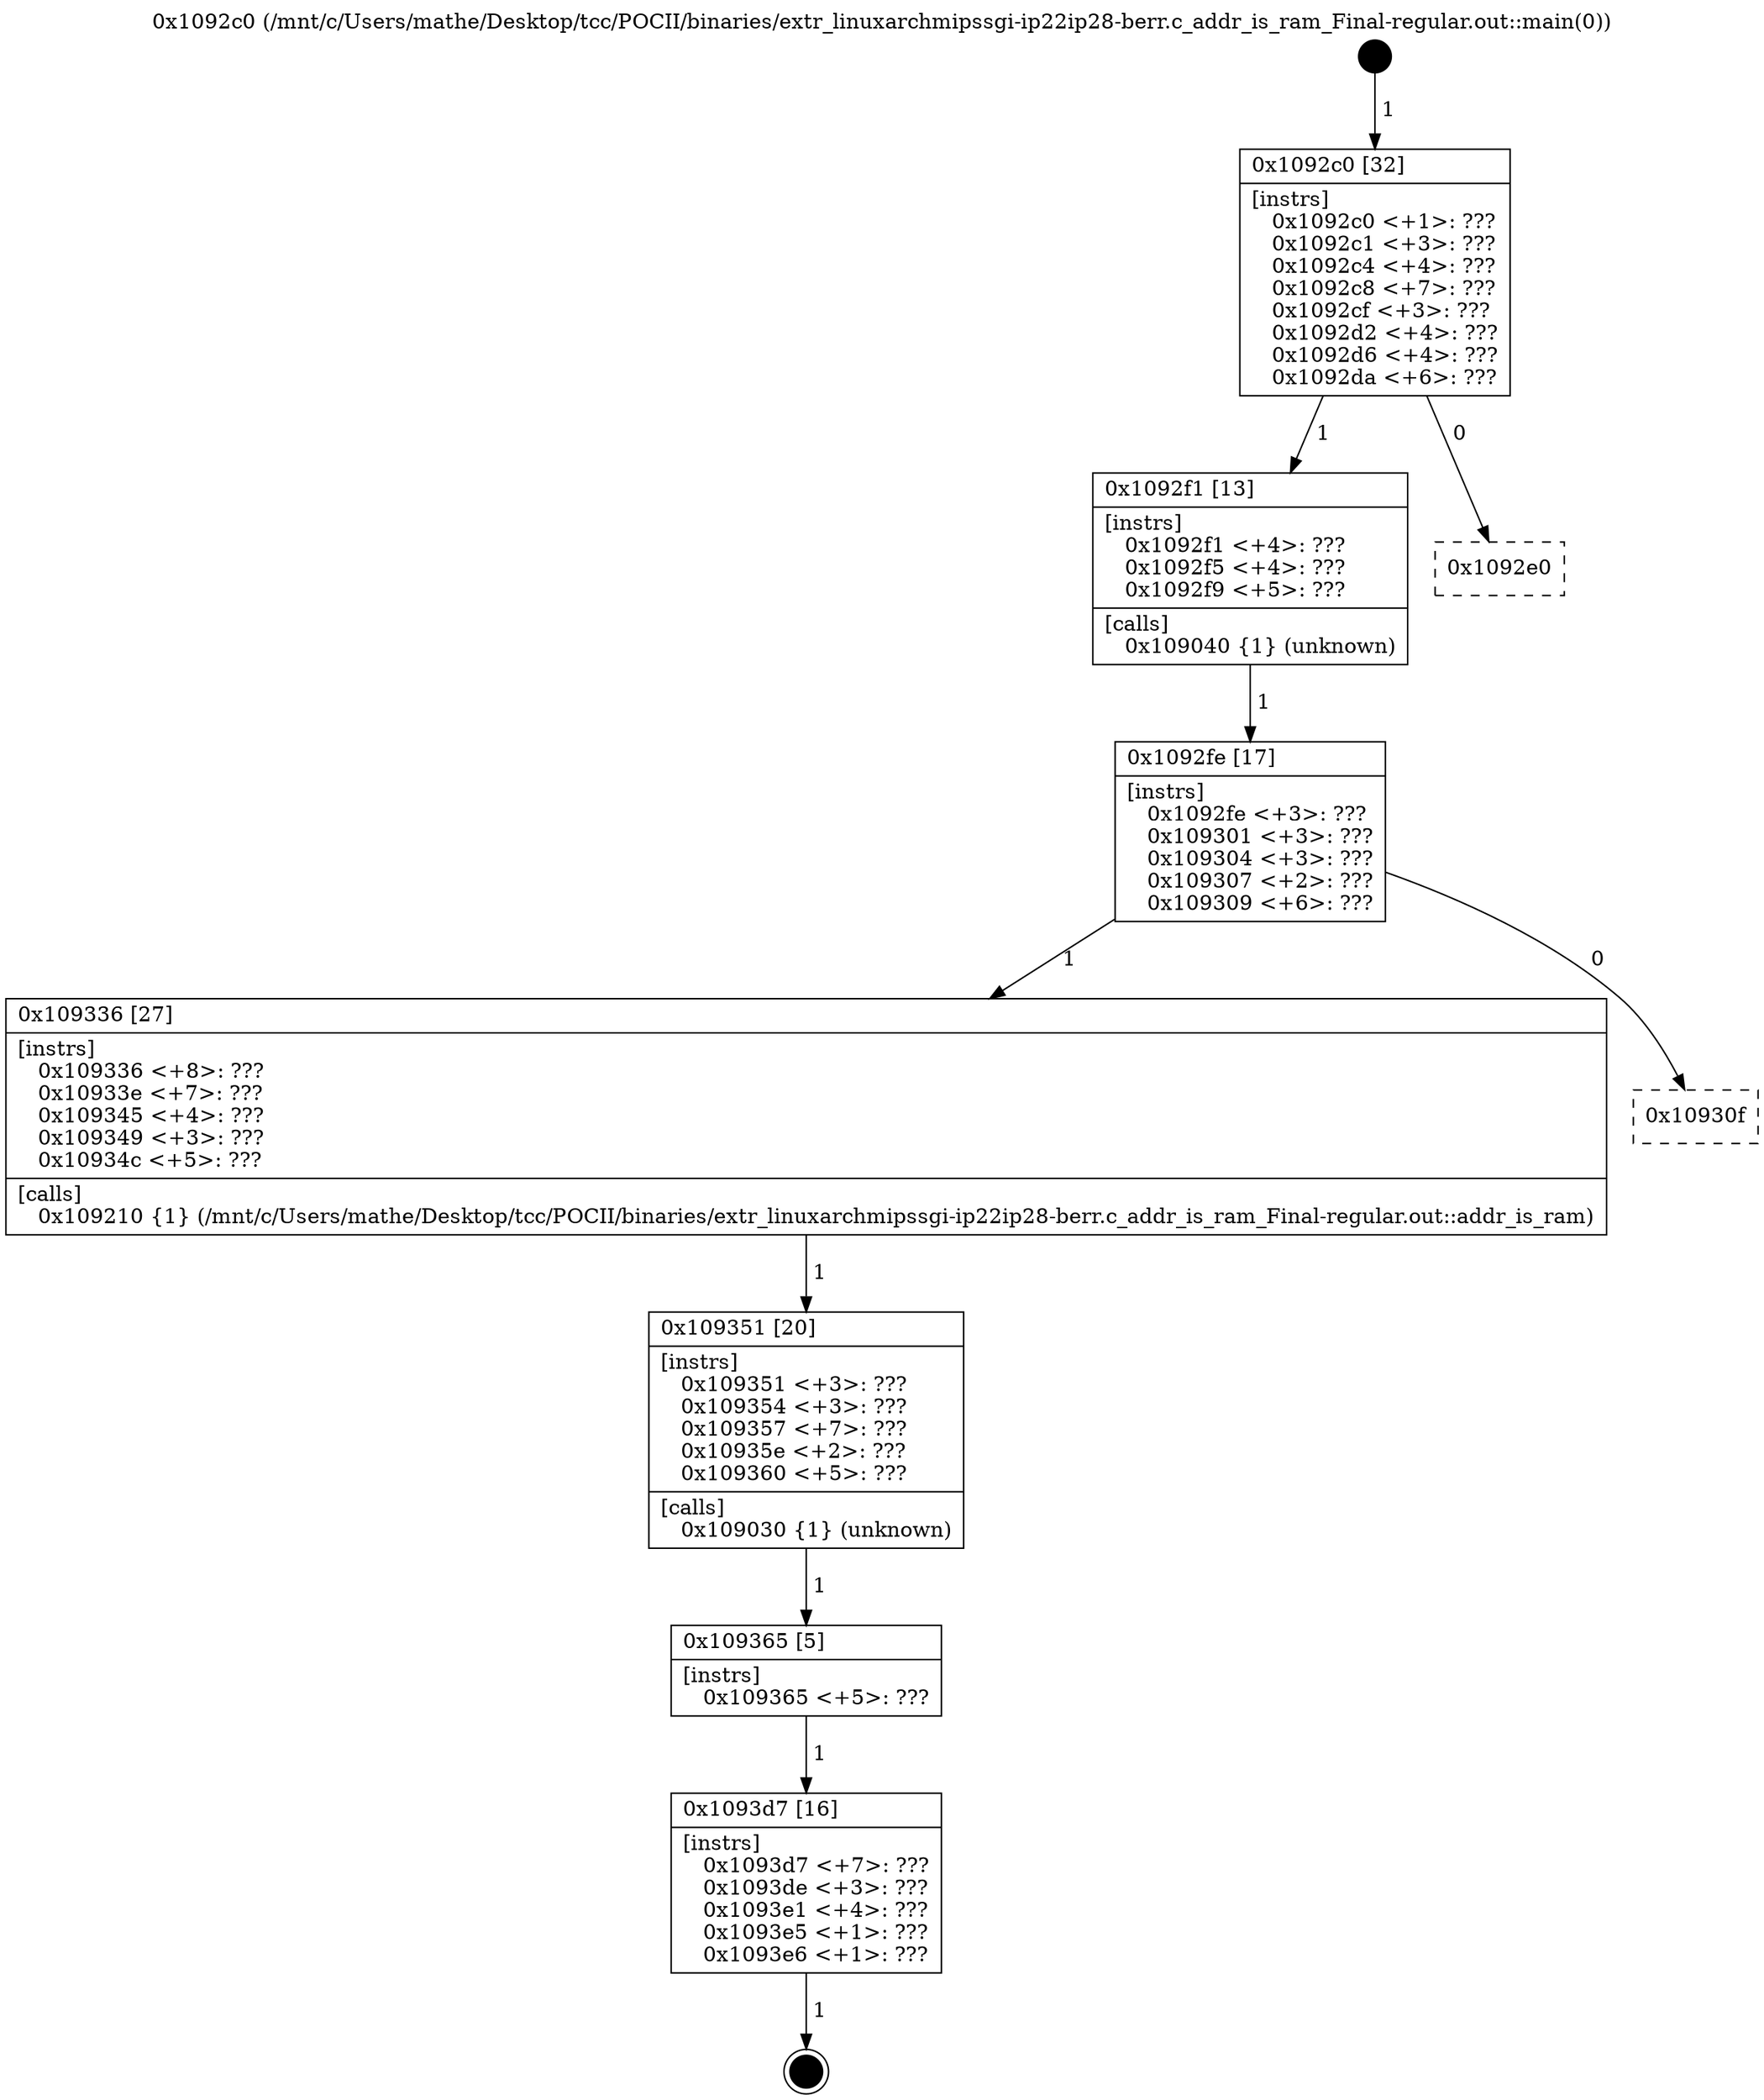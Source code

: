 digraph "0x1092c0" {
  label = "0x1092c0 (/mnt/c/Users/mathe/Desktop/tcc/POCII/binaries/extr_linuxarchmipssgi-ip22ip28-berr.c_addr_is_ram_Final-regular.out::main(0))"
  labelloc = "t"
  node[shape=record]

  Entry [label="",width=0.3,height=0.3,shape=circle,fillcolor=black,style=filled]
  "0x1092c0" [label="{
     0x1092c0 [32]\l
     | [instrs]\l
     &nbsp;&nbsp;0x1092c0 \<+1\>: ???\l
     &nbsp;&nbsp;0x1092c1 \<+3\>: ???\l
     &nbsp;&nbsp;0x1092c4 \<+4\>: ???\l
     &nbsp;&nbsp;0x1092c8 \<+7\>: ???\l
     &nbsp;&nbsp;0x1092cf \<+3\>: ???\l
     &nbsp;&nbsp;0x1092d2 \<+4\>: ???\l
     &nbsp;&nbsp;0x1092d6 \<+4\>: ???\l
     &nbsp;&nbsp;0x1092da \<+6\>: ???\l
  }"]
  "0x1092f1" [label="{
     0x1092f1 [13]\l
     | [instrs]\l
     &nbsp;&nbsp;0x1092f1 \<+4\>: ???\l
     &nbsp;&nbsp;0x1092f5 \<+4\>: ???\l
     &nbsp;&nbsp;0x1092f9 \<+5\>: ???\l
     | [calls]\l
     &nbsp;&nbsp;0x109040 \{1\} (unknown)\l
  }"]
  "0x1092e0" [label="{
     0x1092e0\l
  }", style=dashed]
  "0x1092fe" [label="{
     0x1092fe [17]\l
     | [instrs]\l
     &nbsp;&nbsp;0x1092fe \<+3\>: ???\l
     &nbsp;&nbsp;0x109301 \<+3\>: ???\l
     &nbsp;&nbsp;0x109304 \<+3\>: ???\l
     &nbsp;&nbsp;0x109307 \<+2\>: ???\l
     &nbsp;&nbsp;0x109309 \<+6\>: ???\l
  }"]
  "0x109336" [label="{
     0x109336 [27]\l
     | [instrs]\l
     &nbsp;&nbsp;0x109336 \<+8\>: ???\l
     &nbsp;&nbsp;0x10933e \<+7\>: ???\l
     &nbsp;&nbsp;0x109345 \<+4\>: ???\l
     &nbsp;&nbsp;0x109349 \<+3\>: ???\l
     &nbsp;&nbsp;0x10934c \<+5\>: ???\l
     | [calls]\l
     &nbsp;&nbsp;0x109210 \{1\} (/mnt/c/Users/mathe/Desktop/tcc/POCII/binaries/extr_linuxarchmipssgi-ip22ip28-berr.c_addr_is_ram_Final-regular.out::addr_is_ram)\l
  }"]
  "0x10930f" [label="{
     0x10930f\l
  }", style=dashed]
  "0x109351" [label="{
     0x109351 [20]\l
     | [instrs]\l
     &nbsp;&nbsp;0x109351 \<+3\>: ???\l
     &nbsp;&nbsp;0x109354 \<+3\>: ???\l
     &nbsp;&nbsp;0x109357 \<+7\>: ???\l
     &nbsp;&nbsp;0x10935e \<+2\>: ???\l
     &nbsp;&nbsp;0x109360 \<+5\>: ???\l
     | [calls]\l
     &nbsp;&nbsp;0x109030 \{1\} (unknown)\l
  }"]
  "0x109365" [label="{
     0x109365 [5]\l
     | [instrs]\l
     &nbsp;&nbsp;0x109365 \<+5\>: ???\l
  }"]
  "0x1093d7" [label="{
     0x1093d7 [16]\l
     | [instrs]\l
     &nbsp;&nbsp;0x1093d7 \<+7\>: ???\l
     &nbsp;&nbsp;0x1093de \<+3\>: ???\l
     &nbsp;&nbsp;0x1093e1 \<+4\>: ???\l
     &nbsp;&nbsp;0x1093e5 \<+1\>: ???\l
     &nbsp;&nbsp;0x1093e6 \<+1\>: ???\l
  }"]
  Exit [label="",width=0.3,height=0.3,shape=circle,fillcolor=black,style=filled,peripheries=2]
  Entry -> "0x1092c0" [label=" 1"]
  "0x1092c0" -> "0x1092f1" [label=" 1"]
  "0x1092c0" -> "0x1092e0" [label=" 0"]
  "0x1092f1" -> "0x1092fe" [label=" 1"]
  "0x1092fe" -> "0x109336" [label=" 1"]
  "0x1092fe" -> "0x10930f" [label=" 0"]
  "0x109336" -> "0x109351" [label=" 1"]
  "0x109351" -> "0x109365" [label=" 1"]
  "0x109365" -> "0x1093d7" [label=" 1"]
  "0x1093d7" -> Exit [label=" 1"]
}
